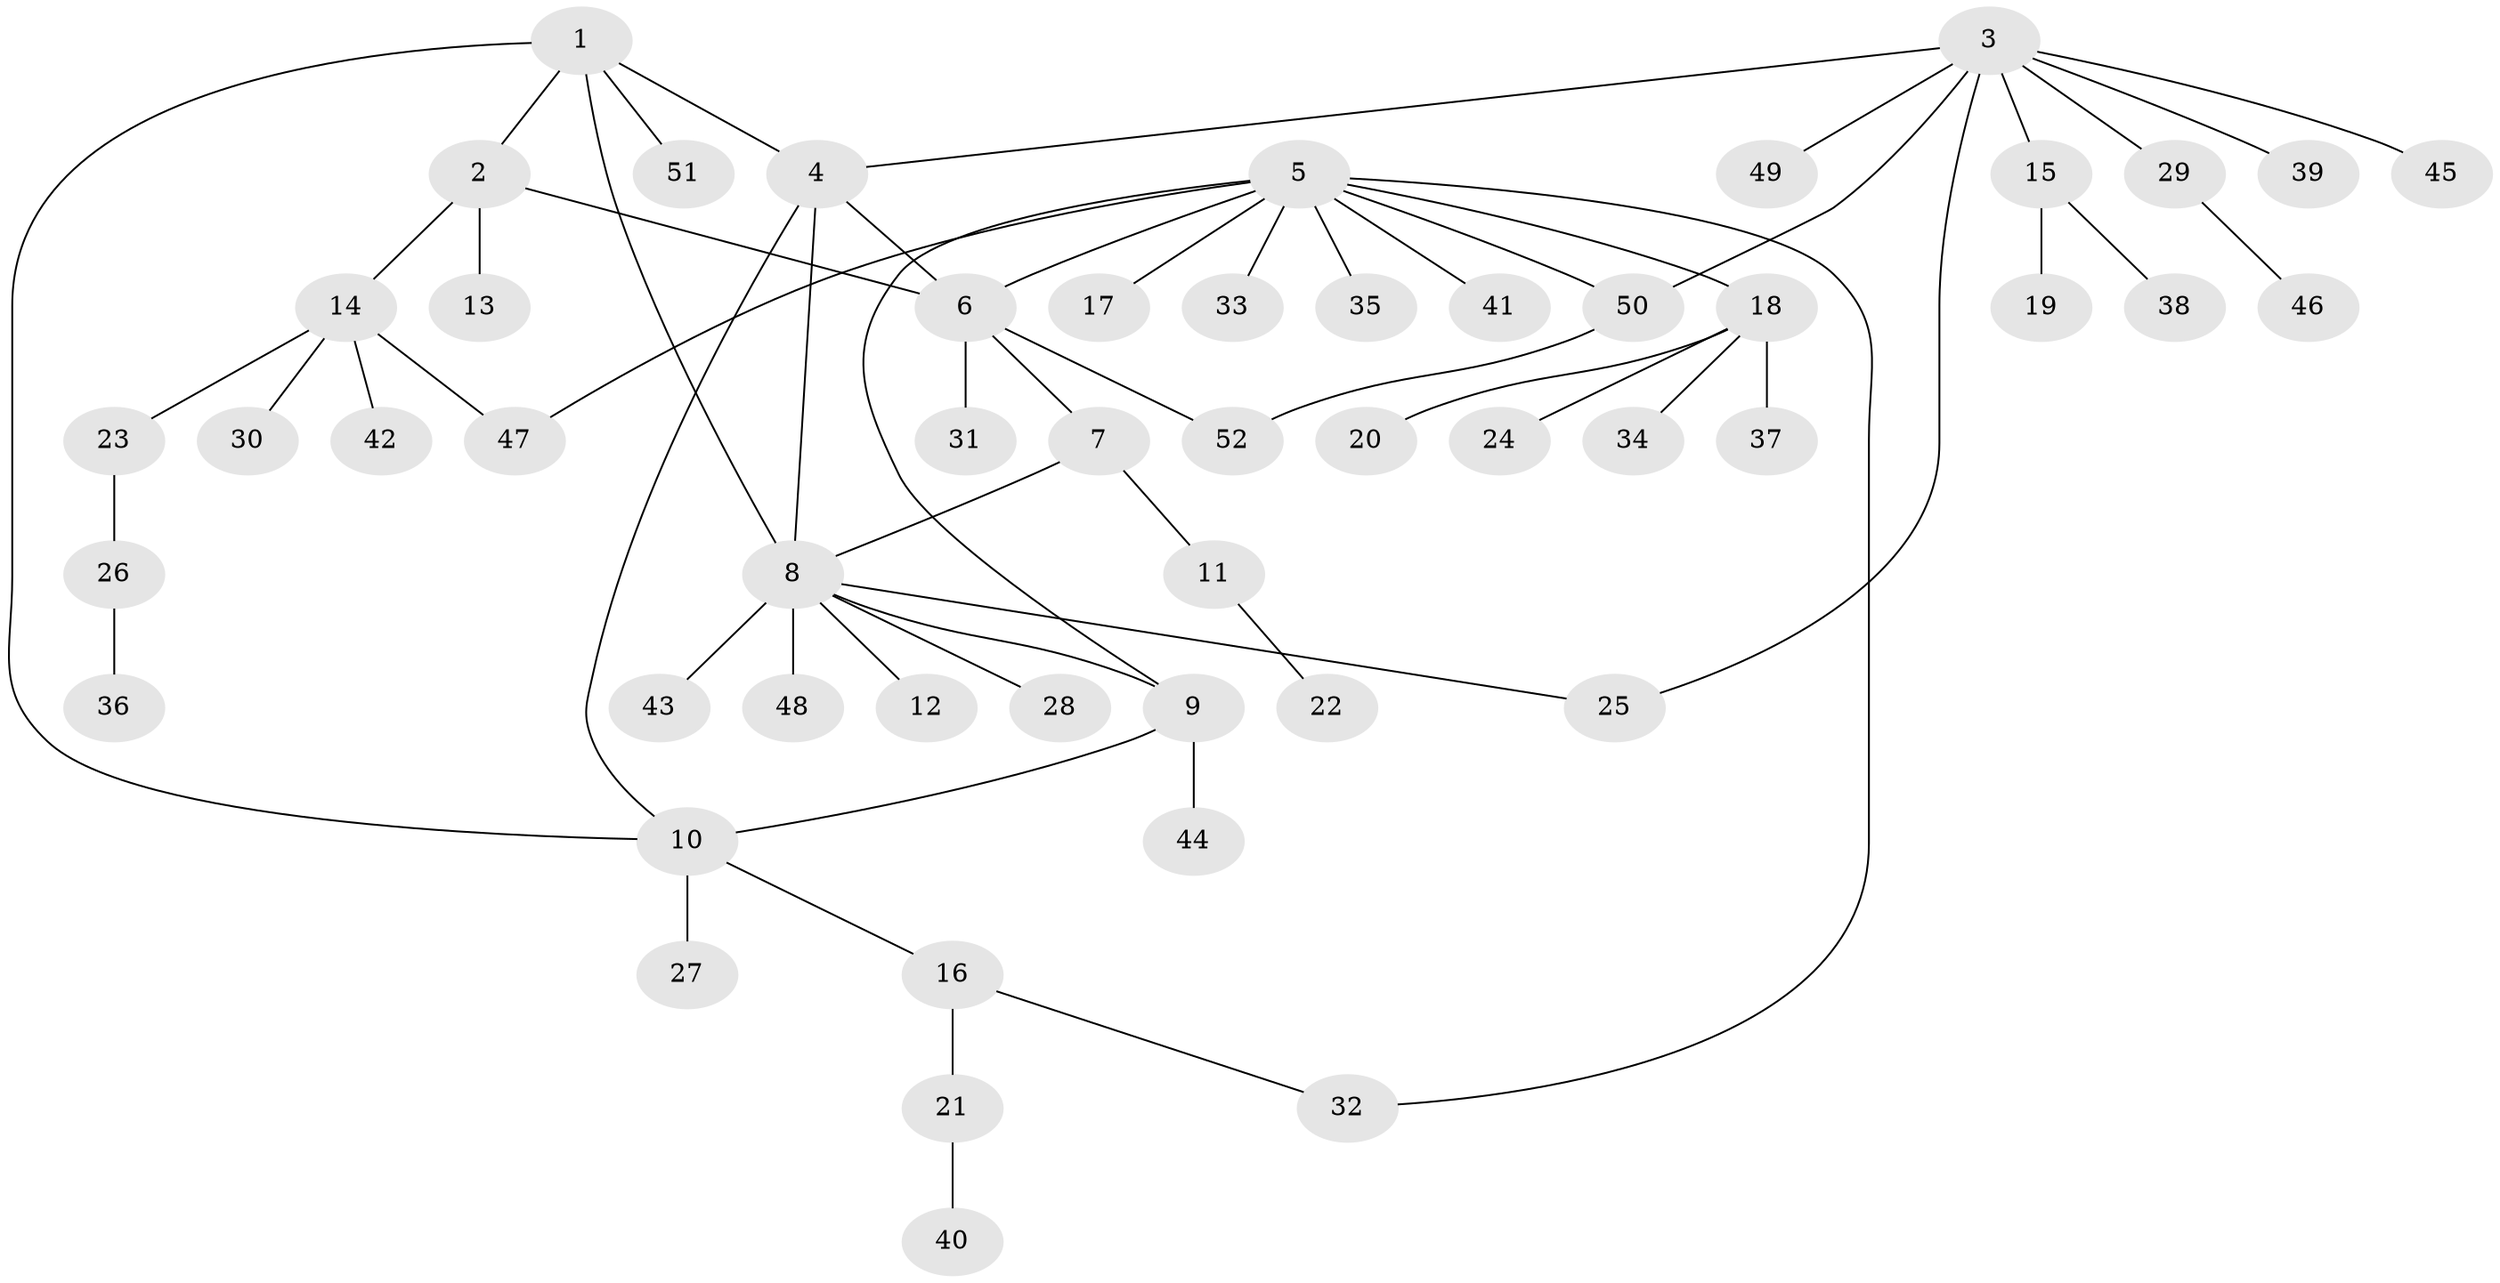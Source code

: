 // Generated by graph-tools (version 1.1) at 2025/26/03/09/25 03:26:39]
// undirected, 52 vertices, 62 edges
graph export_dot {
graph [start="1"]
  node [color=gray90,style=filled];
  1;
  2;
  3;
  4;
  5;
  6;
  7;
  8;
  9;
  10;
  11;
  12;
  13;
  14;
  15;
  16;
  17;
  18;
  19;
  20;
  21;
  22;
  23;
  24;
  25;
  26;
  27;
  28;
  29;
  30;
  31;
  32;
  33;
  34;
  35;
  36;
  37;
  38;
  39;
  40;
  41;
  42;
  43;
  44;
  45;
  46;
  47;
  48;
  49;
  50;
  51;
  52;
  1 -- 2;
  1 -- 4;
  1 -- 8;
  1 -- 10;
  1 -- 51;
  2 -- 6;
  2 -- 13;
  2 -- 14;
  3 -- 4;
  3 -- 15;
  3 -- 25;
  3 -- 29;
  3 -- 39;
  3 -- 45;
  3 -- 49;
  3 -- 50;
  4 -- 6;
  4 -- 8;
  4 -- 10;
  5 -- 6;
  5 -- 9;
  5 -- 17;
  5 -- 18;
  5 -- 32;
  5 -- 33;
  5 -- 35;
  5 -- 41;
  5 -- 47;
  5 -- 50;
  6 -- 7;
  6 -- 31;
  6 -- 52;
  7 -- 8;
  7 -- 11;
  8 -- 9;
  8 -- 12;
  8 -- 25;
  8 -- 28;
  8 -- 43;
  8 -- 48;
  9 -- 10;
  9 -- 44;
  10 -- 16;
  10 -- 27;
  11 -- 22;
  14 -- 23;
  14 -- 30;
  14 -- 42;
  14 -- 47;
  15 -- 19;
  15 -- 38;
  16 -- 21;
  16 -- 32;
  18 -- 20;
  18 -- 24;
  18 -- 34;
  18 -- 37;
  21 -- 40;
  23 -- 26;
  26 -- 36;
  29 -- 46;
  50 -- 52;
}
